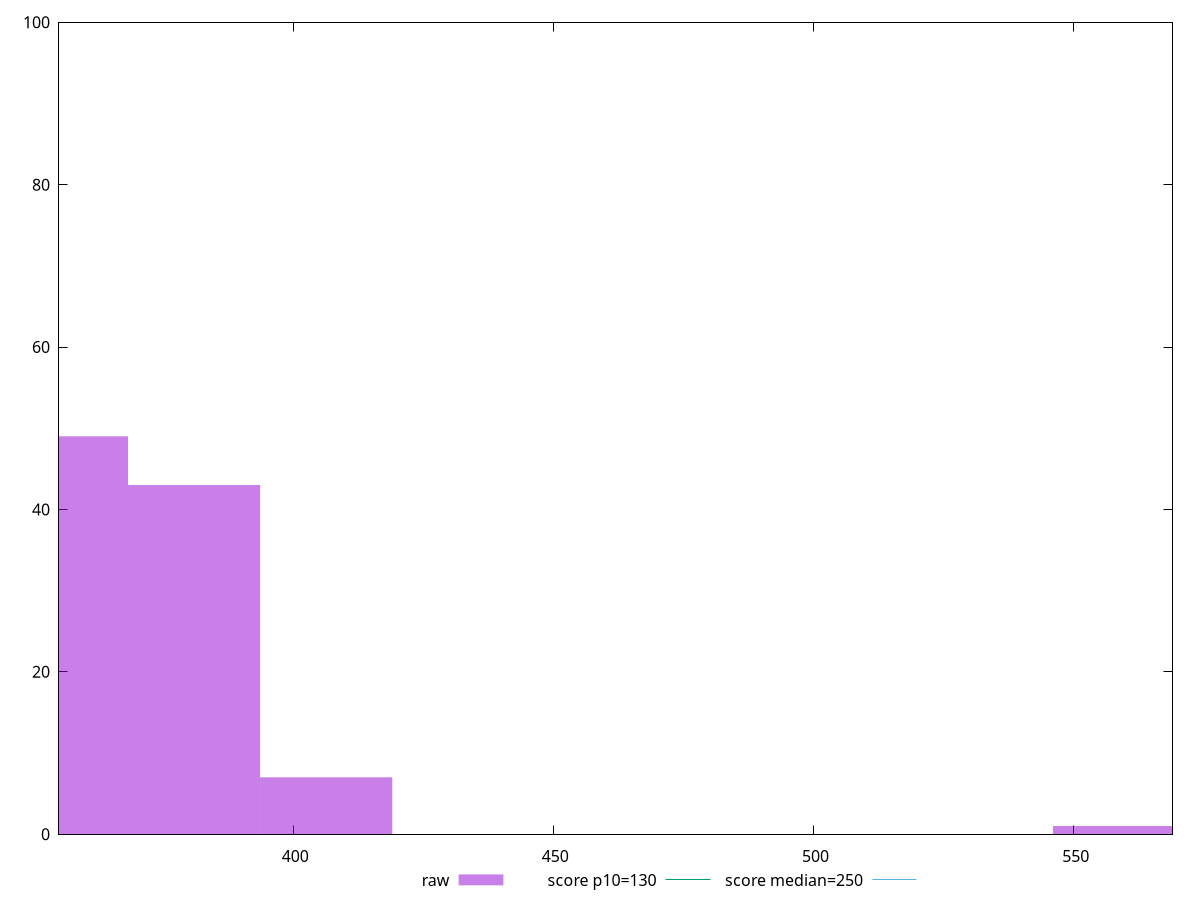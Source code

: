 reset

$raw <<EOF
558.7377133592144 1
380.957531835828 43
406.35470062488315 7
355.56036304677275 49
EOF

set key outside below
set boxwidth 25.397168789055197
set xrange [355:569]
set yrange [0:100]
set trange [0:100]
set style fill transparent solid 0.5 noborder

set parametric
set terminal svg size 640, 490 enhanced background rgb 'white'
set output "reports/report_00032_2021-02-25T10-28-15.087Z/max-potential-fid/samples/music/raw/histogram.svg"

plot $raw title "raw" with boxes, \
     130,t title "score p10=130", \
     250,t title "score median=250"

reset
